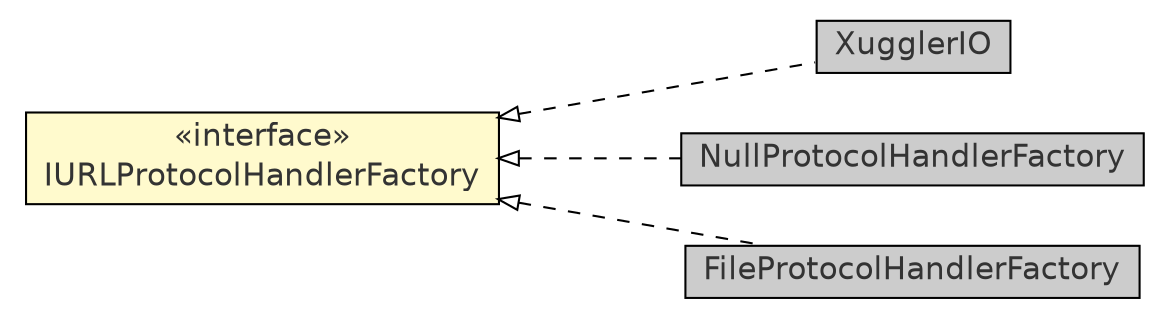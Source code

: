 #!/usr/local/bin/dot
#
# Class diagram 
# Generated by UmlGraph version 4.8 (http://www.spinellis.gr/sw/umlgraph)
#

digraph G {
	edge [fontname="Helvetica",fontsize=10,labelfontname="Helvetica",labelfontsize=10];
	node [fontname="Helvetica",fontsize=10,shape=plaintext];
	rankdir=LR;
	ranksep=1;
	// com.xuggle.xuggler.io.XugglerIO
	c26880 [label=<<table border="0" cellborder="1" cellspacing="0" cellpadding="2" port="p" bgcolor="grey80" href="./XugglerIO.html">
		<tr><td><table border="0" cellspacing="0" cellpadding="1">
			<tr><td> XugglerIO </td></tr>
		</table></td></tr>
		</table>>, fontname="Helvetica", fontcolor="grey20", fontsize=15.0];
	// com.xuggle.xuggler.io.IURLProtocolHandlerFactory
	c26884 [label=<<table border="0" cellborder="1" cellspacing="0" cellpadding="2" port="p" bgcolor="lemonChiffon" href="./IURLProtocolHandlerFactory.html">
		<tr><td><table border="0" cellspacing="0" cellpadding="1">
			<tr><td> &laquo;interface&raquo; </td></tr>
			<tr><td> IURLProtocolHandlerFactory </td></tr>
		</table></td></tr>
		</table>>, fontname="Helvetica", fontcolor="grey20", fontsize=15.0];
	// com.xuggle.xuggler.io.NullProtocolHandlerFactory
	c26889 [label=<<table border="0" cellborder="1" cellspacing="0" cellpadding="2" port="p" bgcolor="grey80" href="./NullProtocolHandlerFactory.html">
		<tr><td><table border="0" cellspacing="0" cellpadding="1">
			<tr><td> NullProtocolHandlerFactory </td></tr>
		</table></td></tr>
		</table>>, fontname="Helvetica", fontcolor="grey20", fontsize=15.0];
	// com.xuggle.xuggler.io.FileProtocolHandlerFactory
	c26893 [label=<<table border="0" cellborder="1" cellspacing="0" cellpadding="2" port="p" bgcolor="grey80" href="./FileProtocolHandlerFactory.html">
		<tr><td><table border="0" cellspacing="0" cellpadding="1">
			<tr><td> FileProtocolHandlerFactory </td></tr>
		</table></td></tr>
		</table>>, fontname="Helvetica", fontcolor="grey20", fontsize=15.0];
	//com.xuggle.xuggler.io.XugglerIO implements com.xuggle.xuggler.io.IURLProtocolHandlerFactory
	c26884:p -> c26880:p [dir=back,arrowtail=empty,style=dashed];
	//com.xuggle.xuggler.io.NullProtocolHandlerFactory implements com.xuggle.xuggler.io.IURLProtocolHandlerFactory
	c26884:p -> c26889:p [dir=back,arrowtail=empty,style=dashed];
	//com.xuggle.xuggler.io.FileProtocolHandlerFactory implements com.xuggle.xuggler.io.IURLProtocolHandlerFactory
	c26884:p -> c26893:p [dir=back,arrowtail=empty,style=dashed];
}

